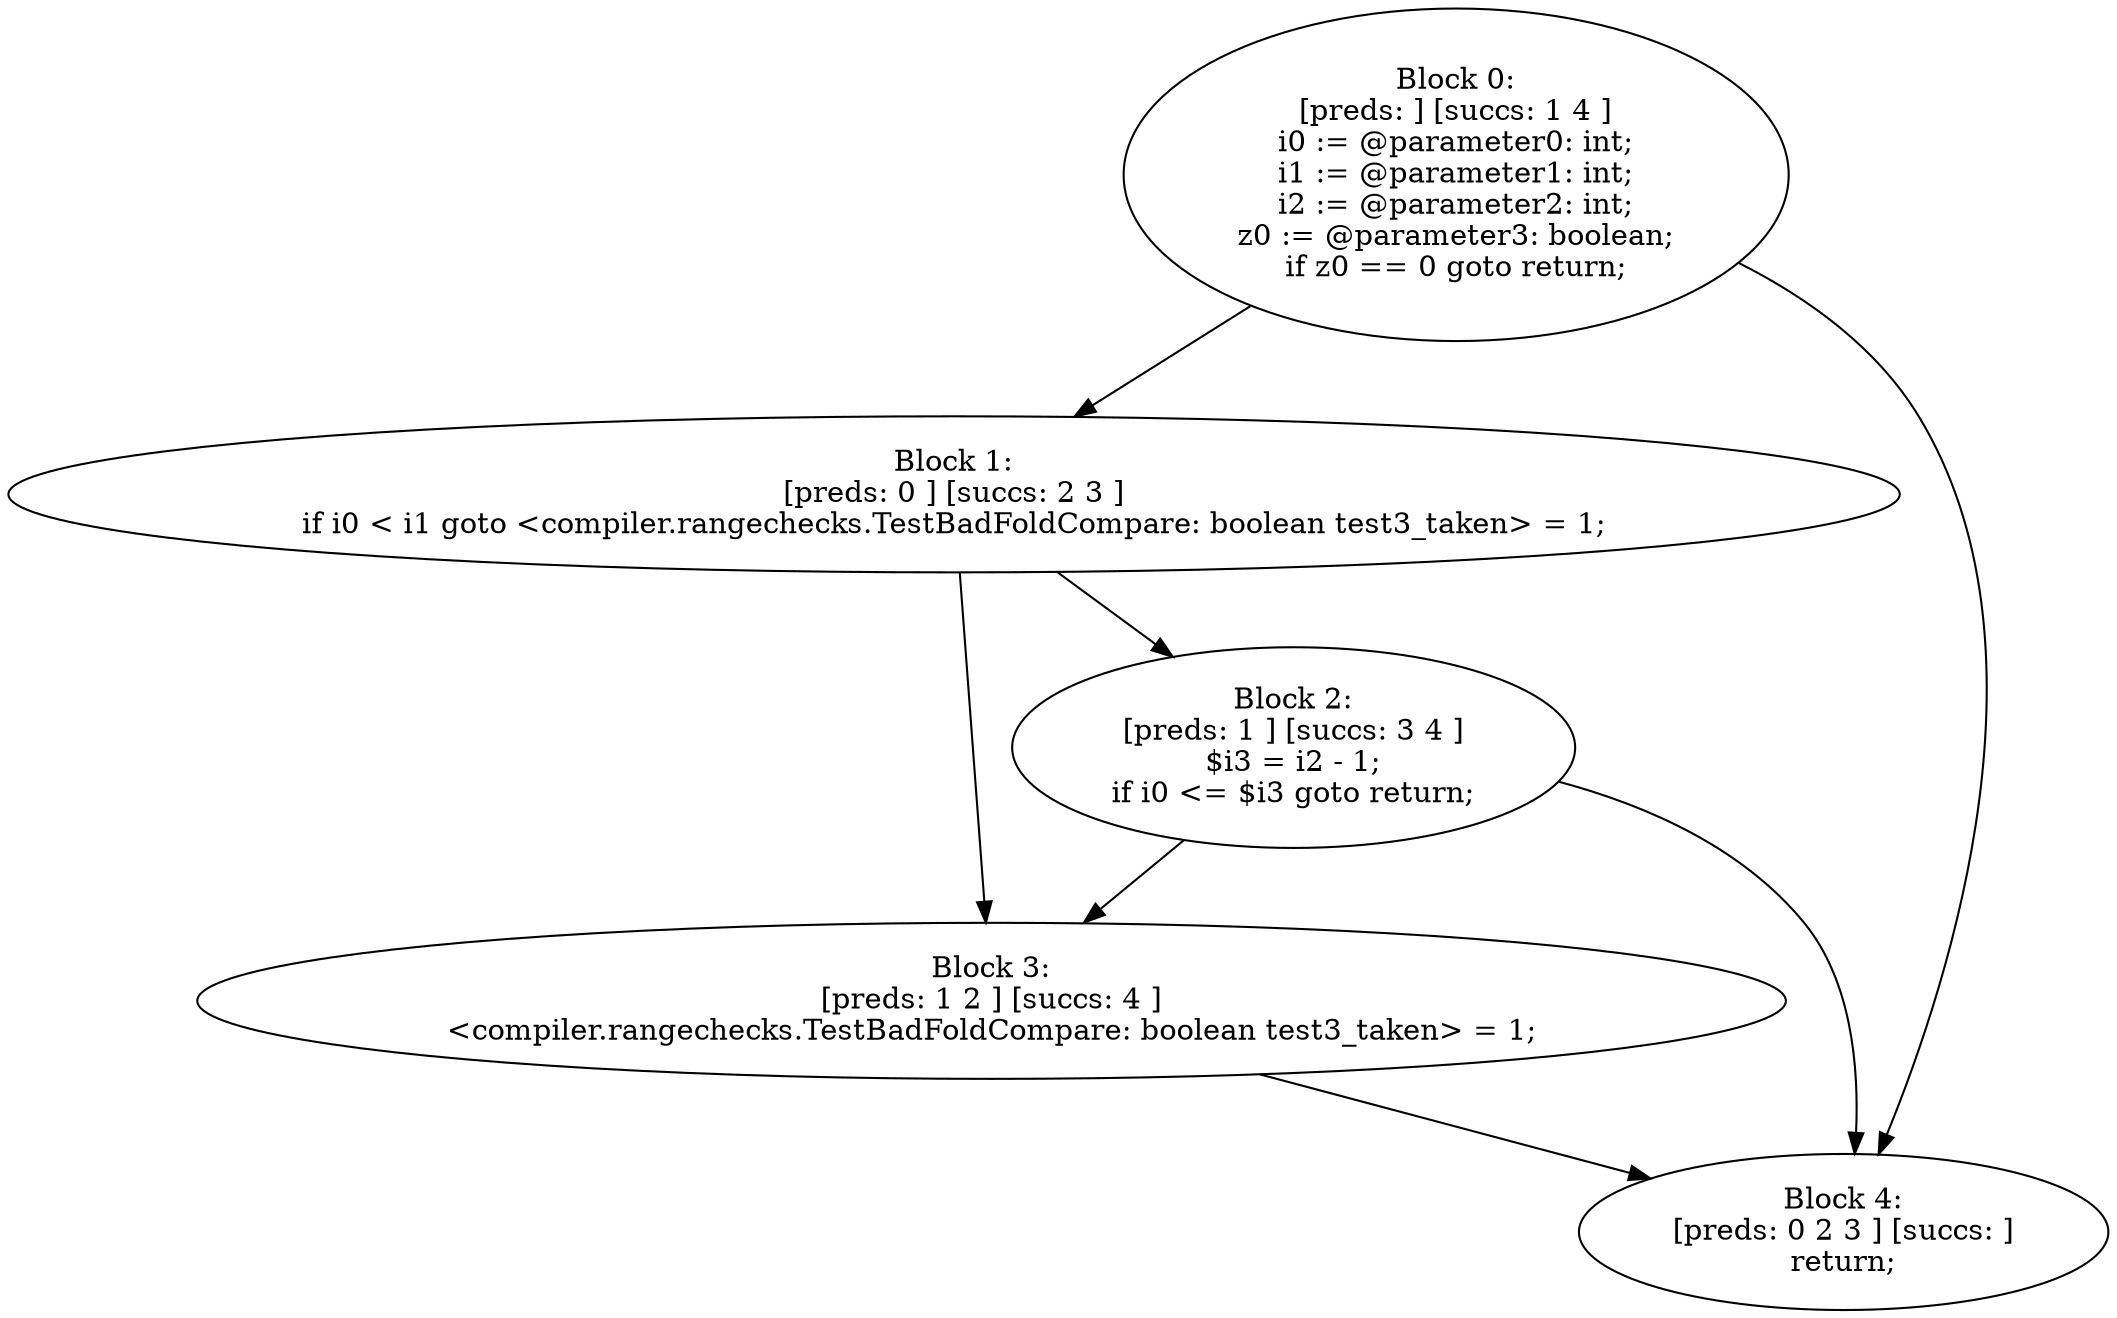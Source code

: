 digraph "unitGraph" {
    "Block 0:
[preds: ] [succs: 1 4 ]
i0 := @parameter0: int;
i1 := @parameter1: int;
i2 := @parameter2: int;
z0 := @parameter3: boolean;
if z0 == 0 goto return;
"
    "Block 1:
[preds: 0 ] [succs: 2 3 ]
if i0 < i1 goto <compiler.rangechecks.TestBadFoldCompare: boolean test3_taken> = 1;
"
    "Block 2:
[preds: 1 ] [succs: 3 4 ]
$i3 = i2 - 1;
if i0 <= $i3 goto return;
"
    "Block 3:
[preds: 1 2 ] [succs: 4 ]
<compiler.rangechecks.TestBadFoldCompare: boolean test3_taken> = 1;
"
    "Block 4:
[preds: 0 2 3 ] [succs: ]
return;
"
    "Block 0:
[preds: ] [succs: 1 4 ]
i0 := @parameter0: int;
i1 := @parameter1: int;
i2 := @parameter2: int;
z0 := @parameter3: boolean;
if z0 == 0 goto return;
"->"Block 1:
[preds: 0 ] [succs: 2 3 ]
if i0 < i1 goto <compiler.rangechecks.TestBadFoldCompare: boolean test3_taken> = 1;
";
    "Block 0:
[preds: ] [succs: 1 4 ]
i0 := @parameter0: int;
i1 := @parameter1: int;
i2 := @parameter2: int;
z0 := @parameter3: boolean;
if z0 == 0 goto return;
"->"Block 4:
[preds: 0 2 3 ] [succs: ]
return;
";
    "Block 1:
[preds: 0 ] [succs: 2 3 ]
if i0 < i1 goto <compiler.rangechecks.TestBadFoldCompare: boolean test3_taken> = 1;
"->"Block 2:
[preds: 1 ] [succs: 3 4 ]
$i3 = i2 - 1;
if i0 <= $i3 goto return;
";
    "Block 1:
[preds: 0 ] [succs: 2 3 ]
if i0 < i1 goto <compiler.rangechecks.TestBadFoldCompare: boolean test3_taken> = 1;
"->"Block 3:
[preds: 1 2 ] [succs: 4 ]
<compiler.rangechecks.TestBadFoldCompare: boolean test3_taken> = 1;
";
    "Block 2:
[preds: 1 ] [succs: 3 4 ]
$i3 = i2 - 1;
if i0 <= $i3 goto return;
"->"Block 3:
[preds: 1 2 ] [succs: 4 ]
<compiler.rangechecks.TestBadFoldCompare: boolean test3_taken> = 1;
";
    "Block 2:
[preds: 1 ] [succs: 3 4 ]
$i3 = i2 - 1;
if i0 <= $i3 goto return;
"->"Block 4:
[preds: 0 2 3 ] [succs: ]
return;
";
    "Block 3:
[preds: 1 2 ] [succs: 4 ]
<compiler.rangechecks.TestBadFoldCompare: boolean test3_taken> = 1;
"->"Block 4:
[preds: 0 2 3 ] [succs: ]
return;
";
}
